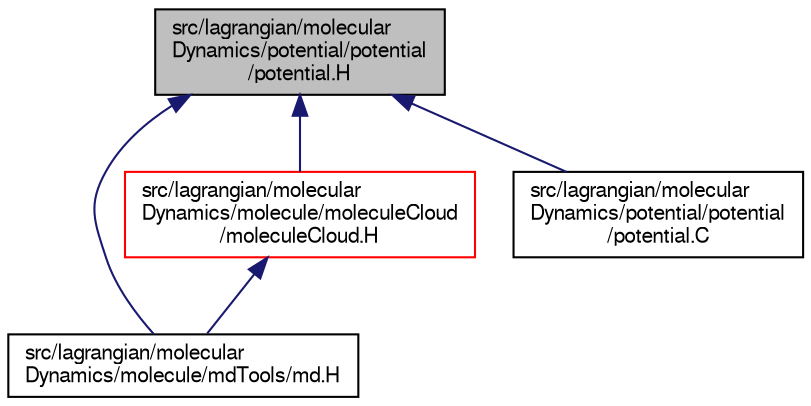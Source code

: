 digraph "src/lagrangian/molecularDynamics/potential/potential/potential.H"
{
  bgcolor="transparent";
  edge [fontname="FreeSans",fontsize="10",labelfontname="FreeSans",labelfontsize="10"];
  node [fontname="FreeSans",fontsize="10",shape=record];
  Node265 [label="src/lagrangian/molecular\lDynamics/potential/potential\l/potential.H",height=0.2,width=0.4,color="black", fillcolor="grey75", style="filled", fontcolor="black"];
  Node265 -> Node266 [dir="back",color="midnightblue",fontsize="10",style="solid",fontname="FreeSans"];
  Node266 [label="src/lagrangian/molecular\lDynamics/molecule/mdTools/md.H",height=0.2,width=0.4,color="black",URL="$a06419.html"];
  Node265 -> Node267 [dir="back",color="midnightblue",fontsize="10",style="solid",fontname="FreeSans"];
  Node267 [label="src/lagrangian/molecular\lDynamics/molecule/moleculeCloud\l/moleculeCloud.H",height=0.2,width=0.4,color="red",URL="$a06452.html"];
  Node267 -> Node266 [dir="back",color="midnightblue",fontsize="10",style="solid",fontname="FreeSans"];
  Node265 -> Node271 [dir="back",color="midnightblue",fontsize="10",style="solid",fontname="FreeSans"];
  Node271 [label="src/lagrangian/molecular\lDynamics/potential/potential\l/potential.C",height=0.2,width=0.4,color="black",URL="$a06581.html"];
}
